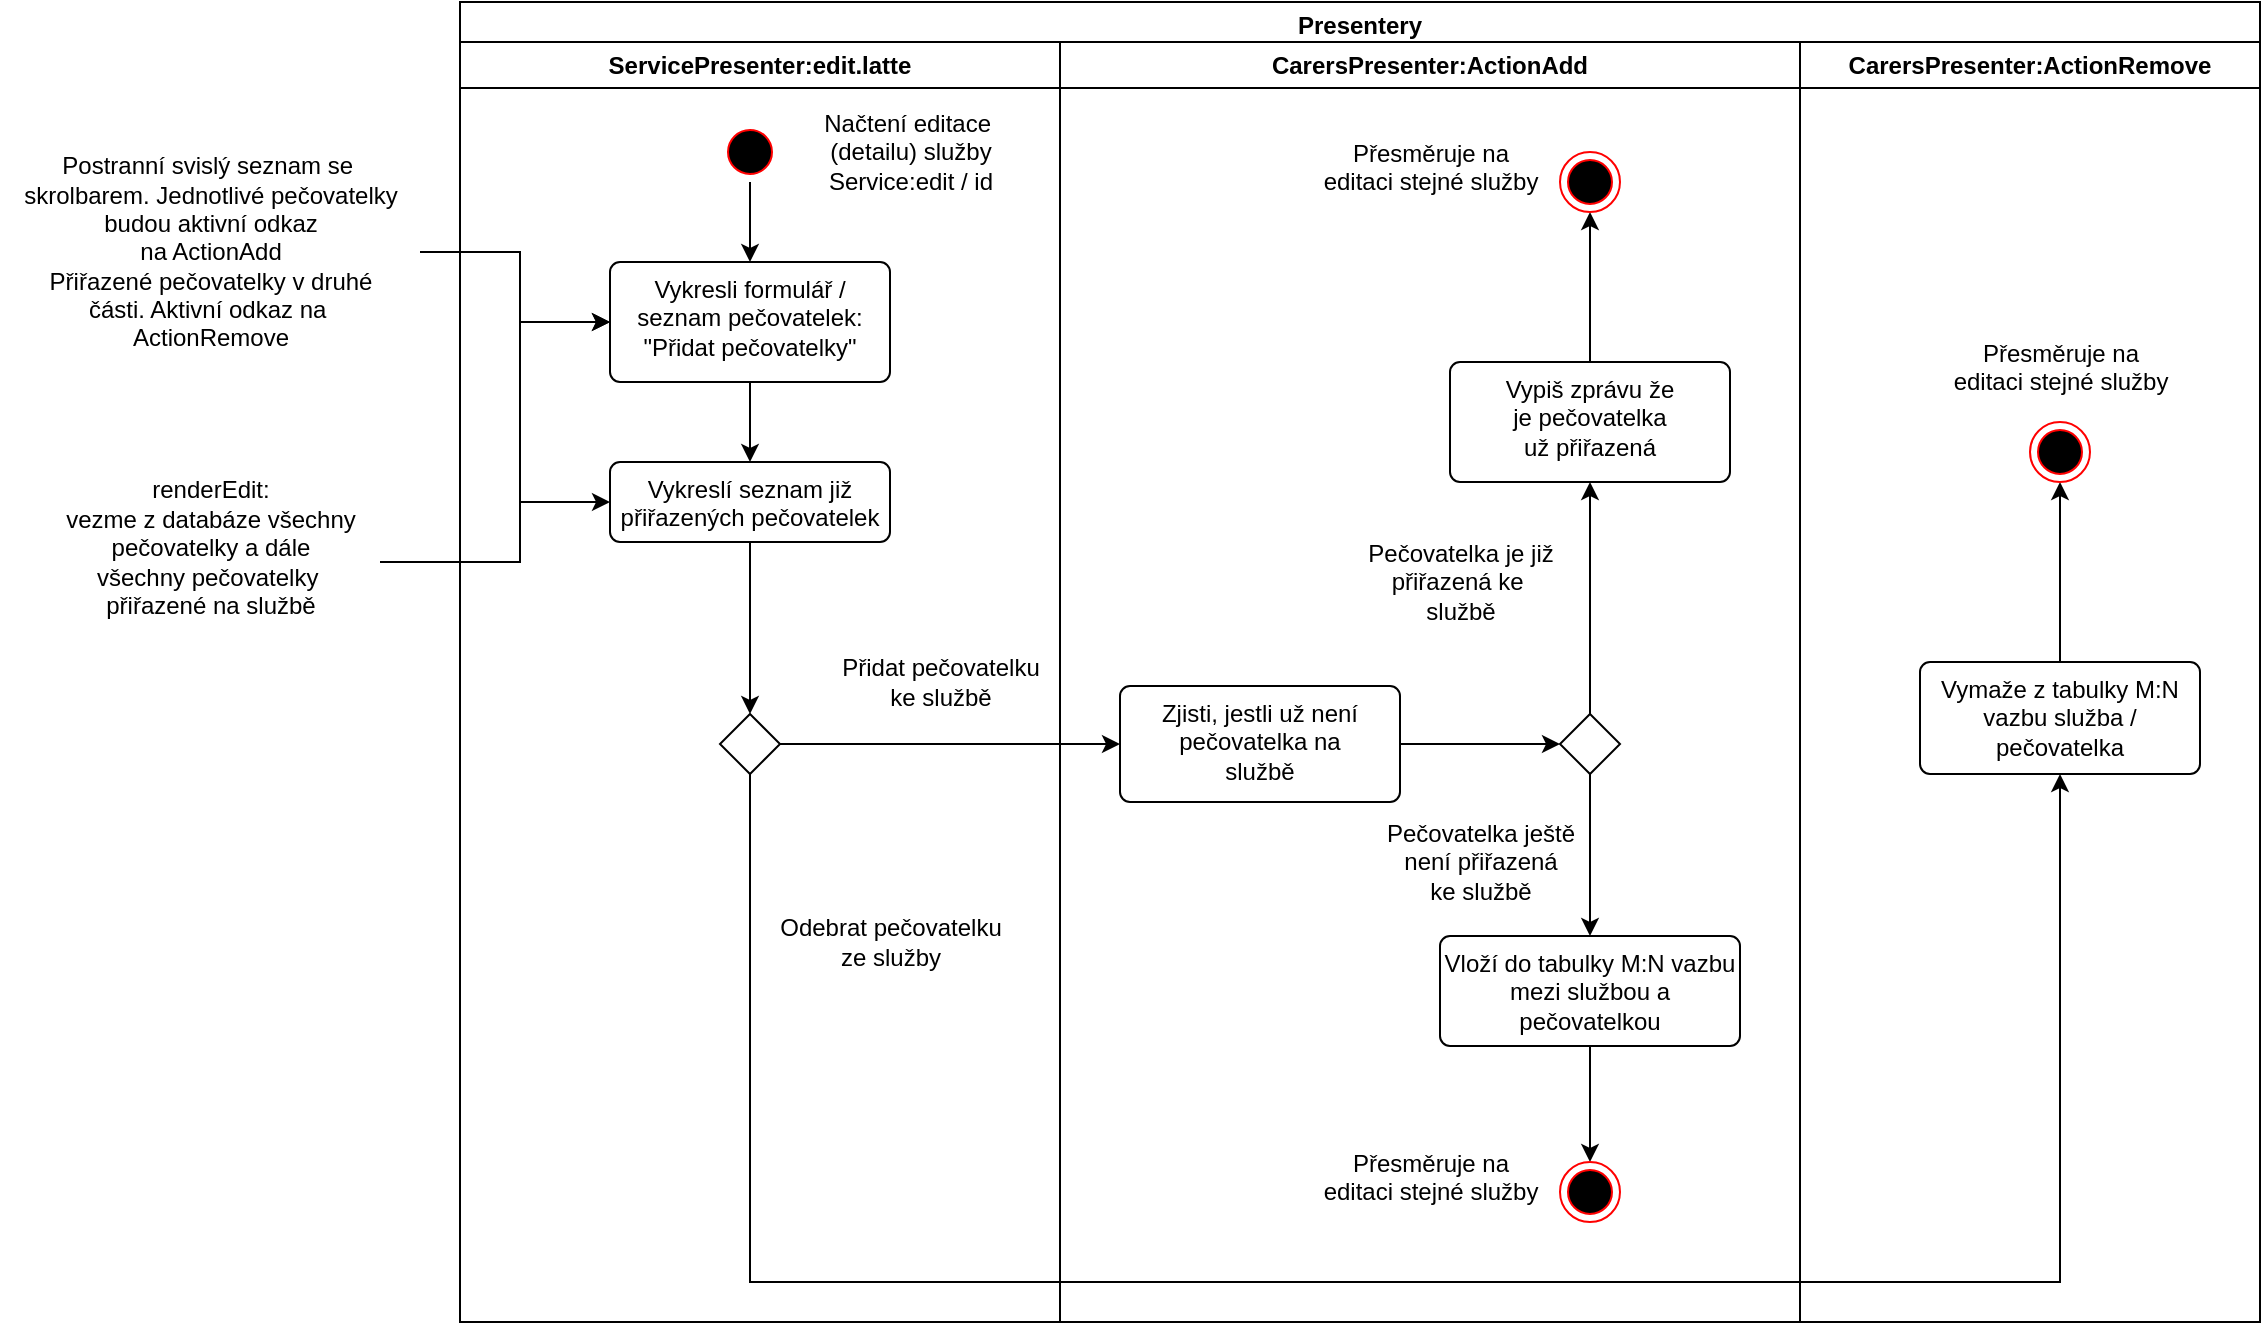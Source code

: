 <mxfile version="24.7.14">
  <diagram name="Stránka-1" id="gEXkr_ALOzQIvAvqlWIY">
    <mxGraphModel dx="1426" dy="755" grid="1" gridSize="10" guides="1" tooltips="1" connect="1" arrows="1" fold="1" page="1" pageScale="1" pageWidth="1169" pageHeight="827" math="0" shadow="0">
      <root>
        <mxCell id="0" />
        <mxCell id="1" parent="0" />
        <mxCell id="-n-EJnuy1YFHEjFc1Cr5-1" value="Presentery" style="swimlane;whiteSpace=wrap;html=1;" parent="1" vertex="1">
          <mxGeometry x="250" y="84" width="900" height="660" as="geometry" />
        </mxCell>
        <mxCell id="-n-EJnuy1YFHEjFc1Cr5-2" value="CarersPresenter:ActionAdd" style="swimlane;whiteSpace=wrap;html=1;" parent="-n-EJnuy1YFHEjFc1Cr5-1" vertex="1">
          <mxGeometry x="300" y="20" width="370" height="640" as="geometry" />
        </mxCell>
        <mxCell id="-n-EJnuy1YFHEjFc1Cr5-41" style="edgeStyle=orthogonalEdgeStyle;rounded=0;orthogonalLoop=1;jettySize=auto;html=1;entryX=0.5;entryY=0;entryDx=0;entryDy=0;" parent="-n-EJnuy1YFHEjFc1Cr5-2" source="-n-EJnuy1YFHEjFc1Cr5-12" target="-n-EJnuy1YFHEjFc1Cr5-40" edge="1">
          <mxGeometry relative="1" as="geometry" />
        </mxCell>
        <mxCell id="-n-EJnuy1YFHEjFc1Cr5-12" value="Vloží do tabulky M:N vazbu mezi službou a pečovatelkou" style="html=1;align=center;verticalAlign=top;rounded=1;absoluteArcSize=1;arcSize=10;dashed=0;whiteSpace=wrap;" parent="-n-EJnuy1YFHEjFc1Cr5-2" vertex="1">
          <mxGeometry x="190" y="447" width="150" height="55" as="geometry" />
        </mxCell>
        <mxCell id="-n-EJnuy1YFHEjFc1Cr5-19" value="" style="edgeStyle=orthogonalEdgeStyle;rounded=0;orthogonalLoop=1;jettySize=auto;html=1;" parent="-n-EJnuy1YFHEjFc1Cr5-2" source="-n-EJnuy1YFHEjFc1Cr5-17" target="-n-EJnuy1YFHEjFc1Cr5-12" edge="1">
          <mxGeometry relative="1" as="geometry" />
        </mxCell>
        <mxCell id="-n-EJnuy1YFHEjFc1Cr5-28" style="edgeStyle=orthogonalEdgeStyle;rounded=0;orthogonalLoop=1;jettySize=auto;html=1;entryX=0.5;entryY=1;entryDx=0;entryDy=0;" parent="-n-EJnuy1YFHEjFc1Cr5-2" source="-n-EJnuy1YFHEjFc1Cr5-17" target="-n-EJnuy1YFHEjFc1Cr5-27" edge="1">
          <mxGeometry relative="1" as="geometry" />
        </mxCell>
        <mxCell id="-n-EJnuy1YFHEjFc1Cr5-17" value="" style="rhombus;" parent="-n-EJnuy1YFHEjFc1Cr5-2" vertex="1">
          <mxGeometry x="250" y="336" width="30" height="30" as="geometry" />
        </mxCell>
        <mxCell id="-n-EJnuy1YFHEjFc1Cr5-16" value="Přidat pečovatelku&lt;div&gt;ke službě&lt;/div&gt;" style="text;html=1;align=center;verticalAlign=middle;resizable=0;points=[];autosize=1;strokeColor=none;fillColor=none;" parent="-n-EJnuy1YFHEjFc1Cr5-2" vertex="1">
          <mxGeometry x="-120" y="300" width="120" height="40" as="geometry" />
        </mxCell>
        <mxCell id="-n-EJnuy1YFHEjFc1Cr5-20" value="Pečovatelka ještě&lt;div&gt;není přiřazená&lt;/div&gt;&lt;div&gt;ke službě&lt;/div&gt;" style="text;html=1;align=center;verticalAlign=middle;resizable=0;points=[];autosize=1;strokeColor=none;fillColor=none;" parent="-n-EJnuy1YFHEjFc1Cr5-2" vertex="1">
          <mxGeometry x="150" y="380" width="120" height="60" as="geometry" />
        </mxCell>
        <mxCell id="-n-EJnuy1YFHEjFc1Cr5-35" style="edgeStyle=orthogonalEdgeStyle;rounded=0;orthogonalLoop=1;jettySize=auto;html=1;entryX=0.5;entryY=1;entryDx=0;entryDy=0;" parent="-n-EJnuy1YFHEjFc1Cr5-2" source="-n-EJnuy1YFHEjFc1Cr5-27" target="-n-EJnuy1YFHEjFc1Cr5-34" edge="1">
          <mxGeometry relative="1" as="geometry" />
        </mxCell>
        <mxCell id="-n-EJnuy1YFHEjFc1Cr5-27" value="Vypiš zprávu že&lt;div&gt;je pečovatelka&lt;/div&gt;&lt;div&gt;už přiřazená&lt;/div&gt;" style="html=1;align=center;verticalAlign=top;rounded=1;absoluteArcSize=1;arcSize=10;dashed=0;whiteSpace=wrap;" parent="-n-EJnuy1YFHEjFc1Cr5-2" vertex="1">
          <mxGeometry x="195" y="160" width="140" height="60" as="geometry" />
        </mxCell>
        <mxCell id="-n-EJnuy1YFHEjFc1Cr5-29" value="Pečovatelka je již&lt;div&gt;přiřazená ke&amp;nbsp;&lt;/div&gt;&lt;div&gt;službě&lt;/div&gt;" style="text;html=1;align=center;verticalAlign=middle;resizable=0;points=[];autosize=1;strokeColor=none;fillColor=none;" parent="-n-EJnuy1YFHEjFc1Cr5-2" vertex="1">
          <mxGeometry x="140" y="240" width="120" height="60" as="geometry" />
        </mxCell>
        <mxCell id="-n-EJnuy1YFHEjFc1Cr5-33" style="edgeStyle=orthogonalEdgeStyle;rounded=0;orthogonalLoop=1;jettySize=auto;html=1;" parent="-n-EJnuy1YFHEjFc1Cr5-2" source="-n-EJnuy1YFHEjFc1Cr5-30" target="-n-EJnuy1YFHEjFc1Cr5-17" edge="1">
          <mxGeometry relative="1" as="geometry" />
        </mxCell>
        <mxCell id="-n-EJnuy1YFHEjFc1Cr5-30" value="Zjisti, jestli už není&lt;div&gt;pečovatelka na&lt;/div&gt;&lt;div&gt;službě&lt;/div&gt;" style="html=1;align=center;verticalAlign=top;rounded=1;absoluteArcSize=1;arcSize=10;dashed=0;whiteSpace=wrap;" parent="-n-EJnuy1YFHEjFc1Cr5-2" vertex="1">
          <mxGeometry x="30" y="322" width="140" height="58" as="geometry" />
        </mxCell>
        <mxCell id="-n-EJnuy1YFHEjFc1Cr5-34" value="" style="ellipse;html=1;shape=endState;fillColor=#000000;strokeColor=#ff0000;" parent="-n-EJnuy1YFHEjFc1Cr5-2" vertex="1">
          <mxGeometry x="250" y="55" width="30" height="30" as="geometry" />
        </mxCell>
        <mxCell id="-n-EJnuy1YFHEjFc1Cr5-36" value="Přesměruje na&lt;div&gt;editaci stejné služby&lt;/div&gt;&lt;div&gt;&lt;br&gt;&lt;/div&gt;" style="text;html=1;align=center;verticalAlign=middle;resizable=0;points=[];autosize=1;strokeColor=none;fillColor=none;" parent="-n-EJnuy1YFHEjFc1Cr5-2" vertex="1">
          <mxGeometry x="120" y="40" width="130" height="60" as="geometry" />
        </mxCell>
        <mxCell id="-n-EJnuy1YFHEjFc1Cr5-40" value="" style="ellipse;html=1;shape=endState;fillColor=#000000;strokeColor=#ff0000;" parent="-n-EJnuy1YFHEjFc1Cr5-2" vertex="1">
          <mxGeometry x="250" y="560" width="30" height="30" as="geometry" />
        </mxCell>
        <mxCell id="-n-EJnuy1YFHEjFc1Cr5-42" value="Přesměruje na&lt;div&gt;editaci stejné služby&lt;/div&gt;&lt;div&gt;&lt;br&gt;&lt;/div&gt;" style="text;html=1;align=center;verticalAlign=middle;resizable=0;points=[];autosize=1;strokeColor=none;fillColor=none;" parent="-n-EJnuy1YFHEjFc1Cr5-2" vertex="1">
          <mxGeometry x="120" y="545" width="130" height="60" as="geometry" />
        </mxCell>
        <mxCell id="-n-EJnuy1YFHEjFc1Cr5-3" value="CarersPresenter:ActionRemove" style="swimlane;whiteSpace=wrap;html=1;" parent="-n-EJnuy1YFHEjFc1Cr5-1" vertex="1">
          <mxGeometry x="670" y="20" width="230" height="640" as="geometry" />
        </mxCell>
        <mxCell id="-n-EJnuy1YFHEjFc1Cr5-47" style="edgeStyle=orthogonalEdgeStyle;rounded=0;orthogonalLoop=1;jettySize=auto;html=1;entryX=0.5;entryY=1;entryDx=0;entryDy=0;" parent="-n-EJnuy1YFHEjFc1Cr5-3" source="-n-EJnuy1YFHEjFc1Cr5-43" target="-n-EJnuy1YFHEjFc1Cr5-46" edge="1">
          <mxGeometry relative="1" as="geometry" />
        </mxCell>
        <mxCell id="-n-EJnuy1YFHEjFc1Cr5-43" value="Vymaže z tabulky M:N&lt;div&gt;vazbu služba / pečovatelka&lt;/div&gt;&lt;div&gt;&lt;br&gt;&lt;/div&gt;" style="html=1;align=center;verticalAlign=top;rounded=1;absoluteArcSize=1;arcSize=10;dashed=0;whiteSpace=wrap;" parent="-n-EJnuy1YFHEjFc1Cr5-3" vertex="1">
          <mxGeometry x="60" y="310" width="140" height="56" as="geometry" />
        </mxCell>
        <mxCell id="-n-EJnuy1YFHEjFc1Cr5-46" value="" style="ellipse;html=1;shape=endState;fillColor=#000000;strokeColor=#ff0000;" parent="-n-EJnuy1YFHEjFc1Cr5-3" vertex="1">
          <mxGeometry x="115" y="190" width="30" height="30" as="geometry" />
        </mxCell>
        <mxCell id="-n-EJnuy1YFHEjFc1Cr5-48" value="Přesměruje na&lt;div&gt;editaci stejné služby&lt;/div&gt;&lt;div&gt;&lt;br&gt;&lt;/div&gt;" style="text;html=1;align=center;verticalAlign=middle;resizable=0;points=[];autosize=1;strokeColor=none;fillColor=none;" parent="-n-EJnuy1YFHEjFc1Cr5-3" vertex="1">
          <mxGeometry x="65" y="140" width="130" height="60" as="geometry" />
        </mxCell>
        <mxCell id="-n-EJnuy1YFHEjFc1Cr5-6" value="ServicePresenter:edit.latte" style="swimlane;whiteSpace=wrap;html=1;" parent="-n-EJnuy1YFHEjFc1Cr5-1" vertex="1">
          <mxGeometry y="20" width="300" height="640" as="geometry" />
        </mxCell>
        <mxCell id="-n-EJnuy1YFHEjFc1Cr5-8" value="" style="edgeStyle=orthogonalEdgeStyle;rounded=0;orthogonalLoop=1;jettySize=auto;html=1;" parent="-n-EJnuy1YFHEjFc1Cr5-6" source="-n-EJnuy1YFHEjFc1Cr5-4" target="-n-EJnuy1YFHEjFc1Cr5-7" edge="1">
          <mxGeometry relative="1" as="geometry" />
        </mxCell>
        <mxCell id="-n-EJnuy1YFHEjFc1Cr5-4" value="" style="ellipse;html=1;shape=startState;fillColor=#000000;strokeColor=#ff0000;" parent="-n-EJnuy1YFHEjFc1Cr5-6" vertex="1">
          <mxGeometry x="130" y="40" width="30" height="30" as="geometry" />
        </mxCell>
        <mxCell id="-n-EJnuy1YFHEjFc1Cr5-24" value="" style="edgeStyle=orthogonalEdgeStyle;rounded=0;orthogonalLoop=1;jettySize=auto;html=1;" parent="-n-EJnuy1YFHEjFc1Cr5-6" source="-n-EJnuy1YFHEjFc1Cr5-7" target="-n-EJnuy1YFHEjFc1Cr5-22" edge="1">
          <mxGeometry relative="1" as="geometry" />
        </mxCell>
        <mxCell id="-n-EJnuy1YFHEjFc1Cr5-7" value="Vykresli formulář / seznam pečovatelek: &quot;Přidat pečovatelky&quot;" style="html=1;align=center;verticalAlign=top;rounded=1;absoluteArcSize=1;arcSize=10;dashed=0;whiteSpace=wrap;" parent="-n-EJnuy1YFHEjFc1Cr5-6" vertex="1">
          <mxGeometry x="75" y="110" width="140" height="60" as="geometry" />
        </mxCell>
        <mxCell id="-n-EJnuy1YFHEjFc1Cr5-21" value="Načtení editace&amp;nbsp;&lt;div&gt;(detailu) služby&lt;/div&gt;&lt;div&gt;Service:edit / id&lt;/div&gt;" style="text;html=1;align=center;verticalAlign=middle;resizable=0;points=[];autosize=1;strokeColor=none;fillColor=none;" parent="-n-EJnuy1YFHEjFc1Cr5-6" vertex="1">
          <mxGeometry x="170" y="25" width="110" height="60" as="geometry" />
        </mxCell>
        <mxCell id="-n-EJnuy1YFHEjFc1Cr5-22" value="Vykreslí seznam již přiřazených pečovatelek" style="html=1;align=center;verticalAlign=top;rounded=1;absoluteArcSize=1;arcSize=10;dashed=0;whiteSpace=wrap;" parent="-n-EJnuy1YFHEjFc1Cr5-6" vertex="1">
          <mxGeometry x="75" y="210" width="140" height="40" as="geometry" />
        </mxCell>
        <mxCell id="-n-EJnuy1YFHEjFc1Cr5-13" value="" style="rhombus;" parent="-n-EJnuy1YFHEjFc1Cr5-6" vertex="1">
          <mxGeometry x="130" y="336" width="30" height="30" as="geometry" />
        </mxCell>
        <mxCell id="-n-EJnuy1YFHEjFc1Cr5-26" style="edgeStyle=orthogonalEdgeStyle;rounded=0;orthogonalLoop=1;jettySize=auto;html=1;entryX=0.5;entryY=0;entryDx=0;entryDy=0;" parent="-n-EJnuy1YFHEjFc1Cr5-6" source="-n-EJnuy1YFHEjFc1Cr5-22" target="-n-EJnuy1YFHEjFc1Cr5-13" edge="1">
          <mxGeometry relative="1" as="geometry" />
        </mxCell>
        <mxCell id="-n-EJnuy1YFHEjFc1Cr5-45" value="Odebrat pečovatelku&lt;div&gt;ze služby&lt;/div&gt;" style="text;html=1;align=center;verticalAlign=middle;resizable=0;points=[];autosize=1;strokeColor=none;fillColor=none;" parent="-n-EJnuy1YFHEjFc1Cr5-6" vertex="1">
          <mxGeometry x="150" y="430" width="130" height="40" as="geometry" />
        </mxCell>
        <mxCell id="-n-EJnuy1YFHEjFc1Cr5-31" style="edgeStyle=orthogonalEdgeStyle;rounded=0;orthogonalLoop=1;jettySize=auto;html=1;entryX=0;entryY=0.5;entryDx=0;entryDy=0;" parent="-n-EJnuy1YFHEjFc1Cr5-1" source="-n-EJnuy1YFHEjFc1Cr5-13" target="-n-EJnuy1YFHEjFc1Cr5-30" edge="1">
          <mxGeometry relative="1" as="geometry" />
        </mxCell>
        <mxCell id="-n-EJnuy1YFHEjFc1Cr5-44" style="edgeStyle=orthogonalEdgeStyle;rounded=0;orthogonalLoop=1;jettySize=auto;html=1;entryX=0.5;entryY=1;entryDx=0;entryDy=0;" parent="-n-EJnuy1YFHEjFc1Cr5-1" source="-n-EJnuy1YFHEjFc1Cr5-13" target="-n-EJnuy1YFHEjFc1Cr5-43" edge="1">
          <mxGeometry relative="1" as="geometry">
            <Array as="points">
              <mxPoint x="145" y="640" />
              <mxPoint x="800" y="640" />
            </Array>
          </mxGeometry>
        </mxCell>
        <mxCell id="-n-EJnuy1YFHEjFc1Cr5-11" value="" style="edgeStyle=orthogonalEdgeStyle;rounded=0;orthogonalLoop=1;jettySize=auto;html=1;" parent="1" source="-n-EJnuy1YFHEjFc1Cr5-9" target="-n-EJnuy1YFHEjFc1Cr5-7" edge="1">
          <mxGeometry relative="1" as="geometry">
            <Array as="points">
              <mxPoint x="280" y="209" />
              <mxPoint x="280" y="244" />
            </Array>
          </mxGeometry>
        </mxCell>
        <mxCell id="-n-EJnuy1YFHEjFc1Cr5-9" value="Postranní svislý seznam se&amp;nbsp;&lt;div&gt;skrolbarem. Jednotlivé pečovatelky&lt;/div&gt;&lt;div&gt;budou aktivní odkaz&lt;/div&gt;&lt;div&gt;na ActionAdd&lt;/div&gt;&lt;div&gt;Přiřazené pečovatelky v druhé&lt;/div&gt;&lt;div&gt;části. Aktivní odkaz na&amp;nbsp;&lt;/div&gt;&lt;div&gt;ActionRemove&lt;/div&gt;" style="text;html=1;align=center;verticalAlign=middle;resizable=0;points=[];autosize=1;strokeColor=none;fillColor=none;" parent="1" vertex="1">
          <mxGeometry x="20" y="154" width="210" height="110" as="geometry" />
        </mxCell>
        <mxCell id="-n-EJnuy1YFHEjFc1Cr5-38" style="edgeStyle=orthogonalEdgeStyle;rounded=0;orthogonalLoop=1;jettySize=auto;html=1;entryX=0;entryY=0.5;entryDx=0;entryDy=0;" parent="1" source="-n-EJnuy1YFHEjFc1Cr5-37" target="-n-EJnuy1YFHEjFc1Cr5-7" edge="1">
          <mxGeometry relative="1" as="geometry">
            <Array as="points">
              <mxPoint x="280" y="364" />
              <mxPoint x="280" y="244" />
            </Array>
          </mxGeometry>
        </mxCell>
        <mxCell id="-n-EJnuy1YFHEjFc1Cr5-39" style="edgeStyle=orthogonalEdgeStyle;rounded=0;orthogonalLoop=1;jettySize=auto;html=1;" parent="1" source="-n-EJnuy1YFHEjFc1Cr5-37" target="-n-EJnuy1YFHEjFc1Cr5-22" edge="1">
          <mxGeometry relative="1" as="geometry">
            <Array as="points">
              <mxPoint x="280" y="364" />
              <mxPoint x="280" y="334" />
            </Array>
          </mxGeometry>
        </mxCell>
        <mxCell id="-n-EJnuy1YFHEjFc1Cr5-37" value="renderEdit:&lt;div&gt;vezme z databáze všechny&lt;/div&gt;&lt;div&gt;pečovatelky a dále&lt;/div&gt;&lt;div&gt;všechny pečovatelky&amp;nbsp;&lt;/div&gt;&lt;div&gt;přiřazené na službě&lt;/div&gt;&lt;div&gt;&lt;br&gt;&lt;/div&gt;" style="text;html=1;align=center;verticalAlign=middle;resizable=0;points=[];autosize=1;strokeColor=none;fillColor=none;" parent="1" vertex="1">
          <mxGeometry x="40" y="314" width="170" height="100" as="geometry" />
        </mxCell>
      </root>
    </mxGraphModel>
  </diagram>
</mxfile>

